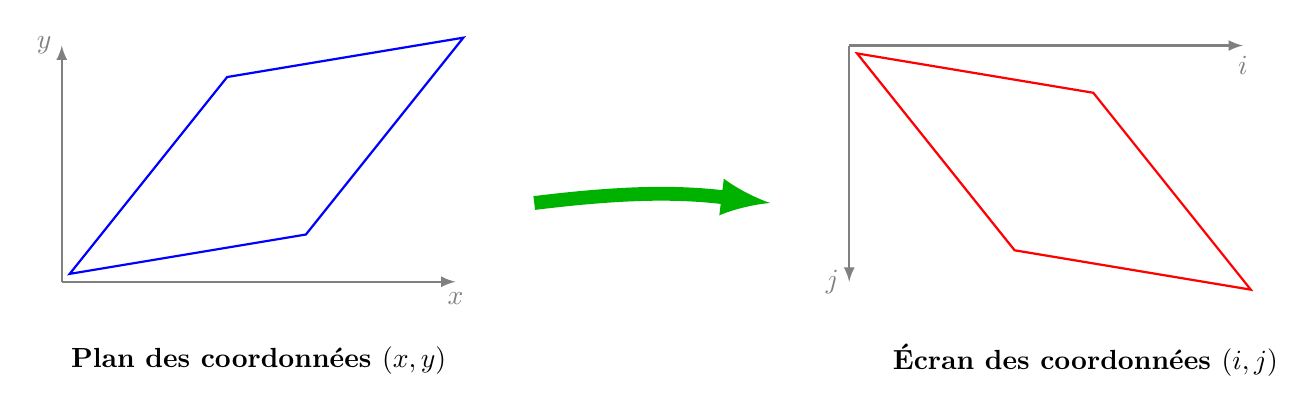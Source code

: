 \begin{tikzpicture}

\begin{scope}
       \draw[->,>=latex,thick,gray] (0,0) -- (5,0) node[below]{$x$};
       \draw[->,>=latex,thick,gray] (0,0) -- (0,3) node[left]{$y$};

       \draw[thick,blue] (0.1,0.1) -- ++ (3,0.5)  -- ++ (2,2.5) -- ++ (-3,-0.5) -- cycle;
\end{scope}


\begin{scope}[xshift=10cm,yshift=3cm]
       \draw[->,>=latex,thick,gray] (0,0) -- ++(5,0) node[below]{$i$};
       \draw[->,>=latex,thick,gray] (0,0) -- ++(0,-3) node[left]{$j$};

      \draw[thick,red] (0.1,-0.1) -- ++ (3,-0.5)  -- ++ (2,-2.5) -- ++ (-3,0.5) -- cycle;
\end{scope}

\draw [->,>=latex,green!70!black,ultra thick,line width=5] (6,1) to[bend left=7] ++(3,0);

\node at (2.5,-1) {\bf Plan des coordonn\'ees $(x,y)$};
\node at (13,-1) {\bf \'Ecran des coordonn\'ees $(i,j)$};

\end{tikzpicture} 
